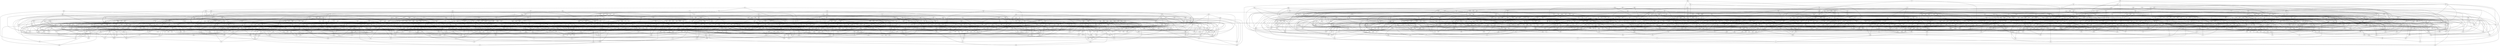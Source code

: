 graph {
  fcp -- ktz;
  bjt -- tkp;
  jml -- stq;
  jtg -- kff;
  xpk -- zdq;
  dhr -- phj;
  bzz -- snm;
  txg -- vgn;
  vfd -- xcp;
  gps -- kdr;
  pfl -- vmc;
  gkm -- ppz;
  mpx -- zkz;
  jlj -- nlm;
  pdz -- vzl;
  jvz -- tkl;
  kpf -- szj;
  rrh -- vnn;
  cbr -- gpg;
  mqf -- rkm;
  cbx -- tmn;
  vlt -- zbp;
  ktv -- qzt;
  bfq -- kdl;
  dkr -- fjc;
  ckl -- cth;
  spr -- vsc;
  mcs -- xcd;
  ttx -- xds;
  sdk -- trx;
  ggj -- zxt;
  mhh -- ptg;
  fbx -- vrs;
  gps -- htm;
  rnr -- zhr;
  nmd -- qtz;
  gzs -- npt;
  fqm -- vxf;
  qdx -- zkk;
  jfn -- szt;
  gqv -- lnh;
  jnj -- tjh;
  bfs -- hts;
  hjd -- lgl;
  dbn -- fsz;
  bjz -- dxz;
  hxs -- zjs;
  dfk -- kpt;
  cdj -- hkl;
  bhk -- fgg;
  mcj -- rrl;
  rkr -- vnb;
  dgl -- rvm;
  rzx -- smb;
  chn -- jsn;
  mhh -- szl;
  gzf -- jqq;
  mgq -- pdg;
  hbv -- zvr;
  mzr -- rvc;
  cll -- xkb;
  mqs -- nzj;
  tmk -- xck;
  fzx -- kvx;
  hpq -- pjb;
  shl -- tcj;
  lxn -- sjq;
  pls -- rsq;
  cxb -- lkn;
  kdl -- vvt;
  qdp -- ztl;
  kpm -- pbh;
  mqs -- rzv;
  lfd -- xqv;
  bpj -- qrt;
  jmm -- lgq;
  kkt -- qqt;
  ffp -- flg;
  cjt -- tnn;
  bgr -- pjb;
  nxn -- xxv;
  rvt -- tcm;
  bkr -- zml;
  plg -- xdm;
  cqx -- ghh;
  gkm -- zss;
  nmn -- rtl;
  fqg -- qtb;
  bdx -- ntn;
  cqx -- hdg;
  gbf -- xdm;
  gpp -- zxz;
  fnz -- gmx;
  lfr -- lrq;
  ltj -- mqf;
  bfs -- zbs;
  njd -- nvn;
  jbm -- pfl;
  rms -- vkr;
  mnf -- qjn;
  rvb -- vtl;
  cjs -- hlz;
  bbh -- tjr;
  hfh -- nbm;
  jjl -- lkn;
  gnq -- vgz;
  ftq -- gjt;
  kkl -- ndm;
  jrf -- rls;
  dbn -- hkl;
  pgg -- vff;
  vbg -- xdk;
  qgx -- sst;
  jpm -- phv;
  lgn -- thk;
  dgn -- qrh;
  lpb -- zbm;
  bzg -- vqq;
  dnm -- zgz;
  bpb -- gcd;
  nkm -- tld;
  gmm -- pfn;
  ncp -- tcd;
  ktz -- njd;
  gsp -- lzb;
  htt -- kdl;
  chc -- fkr;
  fdm -- mhx;
  hds -- zsh;
  cgf -- dfq;
  tqd -- vrl;
  hjd -- vrd;
  htg -- vpz;
  dqm -- xzr;
  pxq -- sxh;
  ftv -- qkd;
  bqz -- cqs;
  jrm -- zmh;
  nlr -- qkd;
  gnz -- ptc;
  jmj -- vgt;
  tnx -- tpk;
  cth -- kvn;
  smb -- xrf;
  dvr -- qkz;
  cdd -- dtt;
  rjr -- tjh;
  fbx -- rcn;
  hff -- zjl;
  ltb -- snm;
  fqr -- ggz;
  bgm -- hrz;
  ncc -- xsd;
  gff -- vzc;
  bzg -- vxm;
  nmj -- pck;
  hdg -- qgj;
  dbc -- vmz;
  hzr -- rxd;
  cfk -- pxq;
  jst -- sxt;
  hpf -- mzr;
  lpc -- zds;
  dcj -- tht;
  ddr -- tpf;
  gsd -- vrd;
  dcj -- ztk;
  fgf -- tbn;
  dsj -- rdt;
  fdr -- lnq;
  hbr -- jgz;
  rkm -- ztt;
  lpz -- vxv;
  jhg -- xqm;
  gjh -- sgg;
  bfz -- rrl;
  pfv -- rjx;
  qmz -- zsk;
  jrz -- msp;
  dsp -- lcz;
  bmz -- sxb;
  lpb -- ndm;
  gbx -- kqq;
  gls -- tbm;
  ltf -- zfd;
  fnb -- jvz;
  ggq -- gjm;
  rjq -- xsv;
  mpx -- srz;
  dfj -- sql;
  dvl -- szj;
  bbm -- lpp;
  brb -- mbv;
  qkp -- xdb;
  kjc -- zxq;
  kqt -- pfk;
  dvd -- rvm;
  gxp -- qkg;
  mtn -- zvg;
  jcr -- lvb;
  bfz -- hfd;
  nzc -- zzm;
  nns -- qqq;
  hhh -- vxv;
  qsd -- qtg;
  bnt -- vtr;
  jsn -- ptr;
  hnj -- tjh;
  fxr -- gch;
  hxf -- kmk;
  kgb -- svb;
  xbs -- xfb;
  dbl -- lcr;
  fdm -- zxr;
  fvg -- nzd;
  dlc -- zjl;
  bpp -- tsl;
  fnb -- ztk;
  bsp -- qth;
  gtf -- mvz;
  rfb -- rxd;
  pdt -- xcp;
  plv -- prc;
  cqd -- nps;
  vkj -- zmm;
  mcs -- vxv;
  clv -- trz;
  njp -- znn;
  gcd -- hlf;
  cmq -- thj;
  kkk -- pfp;
  jgx -- scb;
  mjs -- rqp;
  mvg -- thm;
  gpg -- njp;
  fgq -- tdd;
  jpz -- zmc;
  hcq -- pbr;
  flg -- zhq;
  gdx -- gsd;
  dlz -- rzr;
  pff -- psk;
  gls -- vfm;
  mtn -- vkg;
  lsz -- npq;
  bpv -- mpx;
  ljj -- vnp;
  mbq -- xdm;
  bql -- vbl;
  qtx -- tjr;
  stj -- xnr;
  nkt -- sds;
  phv -- ssp;
  kmk -- kmn;
  nvn -- znk;
  bhl -- kdl;
  nlp -- zvr;
  qdz -- tnd;
  pck -- rvc;
  mkh -- rhp;
  bqf -- thk;
  fgj -- tfs;
  lcr -- rrg;
  pct -- sgq;
  bjx -- kvd;
  jzb -- kcg;
  bkr -- fsv;
  chg -- mpx;
  njz -- xrs;
  rjx -- tdh;
  lmh -- rjr;
  gbx -- rvv;
  jlm -- szl;
  fgj -- qfq;
  bvk -- dfb;
  htz -- snq;
  hfx -- lmh;
  fld -- tfk;
  dfj -- kjx;
  hxp -- rpz;
  qtg -- xfq;
  qgq -- qsp;
  fzx -- kjk;
  dlh -- vgb;
  hgx -- mhh;
  ldr -- rts;
  gdx -- ppv;
  ldg -- mhb;
  jsf -- kmn;
  dtl -- jsp;
  hkz -- zll;
  fjc -- xcd;
  flg -- qll;
  rsq -- zhz;
  bjf -- gjs;
  kdr -- sdt;
  gmq -- qvn;
  sql -- zgq;
  kxg -- pjs;
  lkn -- nnc;
  cpn -- gdf;
  fvt -- vdc;
  qhv -- sdc;
  nxn -- snm;
  mrj -- rjh;
  gdf -- ldb;
  skr -- zml;
  czv -- zrx;
  cxr -- xjb;
  fdg -- rtp;
  ktk -- zlr;
  qfl -- tfs;
  flg -- kqg;
  rxf -- tkn;
  mcp -- rvn;
  fxr -- jrz;
  bsm -- zjf;
  kxg -- vrl;
  kbl -- prq;
  ggg -- lzk;
  jjq -- kmb;
  hsv -- sjg;
  qxd -- txn;
  bln -- nct;
  fzx -- rzf;
  fcv -- hfb;
  dpv -- sxh;
  ksq -- ltb;
  sqd -- sqq;
  lmq -- nkb;
  qlg -- rcm;
  htm -- zvj;
  hlc -- sgq;
  gdf -- qzz;
  spj -- vjx;
  cct -- vnp;
  ksx -- lvp;
  bbh -- cgb;
  svd -- xzh;
  kqs -- shc;
  fsz -- ngd;
  gzz -- mdt;
  fcv -- hmp;
  vsc -- xrg;
  fgg -- kqs;
  hgt -- rtd;
  jkj -- jlj;
  fjl -- hkn;
  cgf -- fkp;
  shs -- xzs;
  fss -- lgq;
  spr -- zmr;
  hkl -- rnr;
  hqt -- ksx;
  bvk -- mlm;
  grj -- hgt;
  dks -- vnn;
  lrf -- rdt;
  qdm -- qkg;
  brb -- hcg;
  lnq -- tnp;
  ccj -- pzt;
  cmg -- zgx;
  mxq -- pkh;
  ntz -- vrz;
  fxt -- lgm;
  dcj -- tfk;
  bsv -- mrh;
  jcn -- rzn;
  ths -- vrz;
  qbz -- qtv;
  cgf -- fqm;
  cfj -- ckb;
  dfq -- qtg;
  kkz -- xml;
  jlj -- mmt;
  bjz -- slx;
  gcd -- rhp;
  jjh -- thj;
  ghp -- rmg;
  gjm -- plk;
  kjc -- xzh;
  fkz -- nsb;
  rfj -- xsv;
  ggg -- jdt;
  btz -- crx;
  pls -- tmb;
  jmg -- lqr;
  hcb -- pzv;
  kdq -- mfg;
  ljx -- vbt;
  lrb -- qqt;
  frx -- jgh;
  nlr -- rzx;
  zgz -- zln;
  rfm -- xbf;
  jzb -- kmk;
  mqg -- nfs;
  dlq -- gjm;
  hrf -- nkl;
  fbj -- hkl;
  mlq -- vng;
  rnr -- vrl;
  ddc -- zmt;
  sng -- zcr;
  nls -- svh;
  llv -- txj;
  pzz -- zzb;
  crs -- ftq;
  kqk -- kxd;
  kkz -- pck;
  gzs -- ktk;
  glp -- lkn;
  hnk -- sdz;
  qtb -- znk;
  bvk -- qsz;
  bvh -- mrx;
  tjh -- zld;
  bxx -- hfb;
  nbm -- tpx;
  hrb -- vkk;
  mqz -- qcx;
  tqg -- zfh;
  xgk -- zmm;
  nfn -- nkq;
  fxn -- tkm;
  bnx -- pks;
  hjd -- lbv;
  ccv -- sbq;
  crk -- pjb;
  nsz -- zln;
  hld -- lrh;
  ntb -- vht;
  mnf -- vzv;
  cgb -- pff;
  dtl -- nhx;
  zgs -- zgx;
  ggg -- stc;
  fqv -- gmn;
  cqj -- mhx;
  rdj -- zrz;
  vfm -- zld;
  htd -- qnt;
  vdd -- vmz;
  bdj -- nkn;
  gnq -- gtj;
  csg -- mzx;
  lmh -- rhr;
  hjq -- tbm;
  sdt -- zhs;
  drc -- qcq;
  css -- jnm;
  gml -- tfj;
  hqs -- rzn;
  kdc -- qsg;
  dzf -- zdq;
  dkr -- zff;
  ggz -- spx;
  gtk -- plx;
  bdx -- hff;
  xkc -- zrg;
  bpj -- zhm;
  ggz -- tpf;
  hbr -- jrr;
  fvn -- psr;
  mxq -- vnf;
  cdd -- cjt;
  jgx -- qrh;
  bgm -- nhx;
  dzg -- nkt;
  mqf -- tjc;
  hzr -- mdt;
  pxq -- qsl;
  mpr -- vhf;
  hdg -- sdt;
  lbk -- ldb;
  hgb -- lng;
  bvs -- hfh;
  chc -- lnf;
  prk -- zjj;
  hdj -- tld;
  kqn -- rhr;
  flg -- jdv;
  mxm -- rbz;
  fdr -- spj;
  css -- rzk;
  bfd -- pgc;
  htt -- vvt;
  mfg -- tfn;
  jrr -- tlh;
  fjc -- ncv;
  lvb -- qqg;
  gps -- tlf;
  kdj -- msp;
  lkn -- qsp;
  qxv -- rjr;
  gcj -- zcg;
  jgs -- ktz;
  fkp -- vbl;
  cjl -- nxn;
  bfs -- xsd;
  bfn -- hxp;
  jml -- qhc;
  pnv -- rjq;
  dqh -- qkq;
  drh -- gpr;
  btc -- tbf;
  htt -- nrz;
  ktm -- nrz;
  gmn -- nzd;
  ggg -- jgn;
  hmp -- vzl;
  qtx -- xmj;
  pfz -- xdb;
  nnq -- vxr;
  kvk -- qkp;
  bnz -- gjc;
  fsv -- gtv;
  dqm -- llv;
  mxh -- nbm;
  mpp -- sng;
  ksq -- prk;
  jcg -- rzb;
  fxt -- hvj;
  ktn -- rcq;
  mhx -- vxf;
  khp -- nlg;
  ftq -- plv;
  dpx -- zrv;
  jtn -- kxk;
  prk -- tjp;
  kzk -- rvb;
  pbr -- vdf;
  pmn -- rdl;
  ksj -- vnp;
  lsg -- rvz;
  dmb -- vhf;
  hjq -- rhr;
  qkz -- vzh;
  cxk -- zjf;
  ncc -- pfn;
  djj -- qxf;
  ckn -- ftc;
  kgb -- tqd;
  pxj -- svh;
  pjf -- xkq;
  hrf -- qts;
  lpb -- vdc;
  cvh -- vkd;
  ltj -- vmd;
  kpz -- qrh;
  rrh -- sfm;
  jsp -- qzq;
  khh -- vgv;
  krn -- vbx;
  nct -- xjb;
  dnm -- vlj;
  ngr -- pgg;
  dvr -- gkm;
  bbz -- mkt;
  brb -- mrc;
  hfx -- khq;
  qxm -- tsj;
  jgz -- krd;
  qfb -- zhz;
  mgk -- qcn;
  bjz -- fvt;
  fdm -- qgh;
  cmn -- nkm;
  hlc -- vpg;
  czh -- vkg;
  qqq -- tsf;
  ftp -- ngd;
  sdz -- zxg;
  gzj -- xrr;
  nln -- pmz;
  djh -- jss;
  kpf -- zkr;
  rdl -- tbk;
  csx -- xqn;
  btc -- gdf;
  ccd -- pxt;
  klp -- xqn;
  tkl -- vgv;
  kzq -- zgn;
  nfj -- zhz;
  ttm -- vtr;
  dkg -- grj;
  rzb -- vkg;
  kmk -- qxv;
  hpr -- jtq;
  jqq -- zxd;
  vsk -- vss;
  dtt -- tkn;
  llv -- mvg;
  lcz -- sjj;
  hxs -- zrg;
  hxr -- vmc;
  cjs -- plc;
  nfs -- rkn;
  lsn -- pks;
  fvn -- gqt;
  tmq -- xml;
  ckz -- zmh;
  cbn -- rjx;
  fhx -- hhh;
  fqm -- hkd;
  cqz -- mlq;
  dmb -- rqx;
  bfn -- kmb;
  djj -- rkk;
  nzc -- vcp;
  mlg -- psh;
  bjx -- nrp;
  kff -- qjv;
  fxh -- rjh;
  jkz -- qdm;
  cpt -- frs;
  fqr -- zjl;
  jrs -- qzz;
  tsf -- vgs;
  frx -- ssm;
  mnv -- ztt;
  fvk -- kvk;
  mbx -- ntn;
  bdx -- xbv;
  jbm -- qgj;
  gzz -- hvk;
  qth -- vrn;
  hxp -- mfc;
  hcz -- zdk;
  hgb -- tkj;
  mxm -- nmb;
  jqq -- kbc;
  cvr -- fdg;
  nsn -- pjl;
  jdv -- xfn;
  jtq -- vrn;
  cqd -- vxm;
  hld -- tjh;
  nqh -- pdt;
  drh -- lnt;
  nml -- zkk;
  gfl -- gnd;
  cll -- lcv;
  fjf -- mtg;
  fjc -- fnb;
  lvx -- mqf;
  frp -- mnv;
  hnr -- svd;
  vpd -- xfn;
  mbg -- mds;
  nnz -- xcd;
  dcg -- zfg;
  crr -- rzj;
  dcg -- tbm;
  qhp -- snn;
  tmh -- vrk;
  hlx -- ngx;
  ftq -- rbg;
  gqk -- jzb;
  nln -- pbb;
  tjr -- tkp;
  hgf -- vgn;
  cqs -- mxs;
  mxs -- tbn;
  gnq -- kkt;
  ppv -- zvj;
  dsh -- zmh;
  njd -- xml;
  cgb -- qgg;
  kqd -- tjc;
  jpm -- rmb;
  kbl -- mqx;
  bsg -- fqm;
  dfb -- lxc;
  dlq -- fsz;
  hpx -- khd;
  llp -- nss;
  cgh -- hmr;
  bhz -- pxt;
  jpj -- lcj;
  gxp -- ndh;
  hjq -- ktm;
  cdl -- lrq;
  rzb -- stq;
  cbr -- jrr;
  rrg -- xpk;
  czh -- qsl;
  fqg -- ztf;
  djs -- vbx;
  lfr -- lzb;
  bkr -- vrn;
  mjx -- mnv;
  dsp -- ztl;
  lgx -- pmd;
  dnt -- rjc;
  bkn -- jtq;
  ggh -- rvs;
  nrz -- tmn;
  dql -- kkh;
  gds -- rmn;
  hts -- mtj;
  dkc -- nnc;
  bch -- thh;
  dlh -- mrb;
  bjm -- zsq;
  hxf -- jsn;
  dhp -- fvq;
  lgx -- nps;
  ftc -- mjr;
  pzh -- zfg;
  jkj -- zxt;
  lsg -- rzr;
  bfn -- gsd;
  pdz -- snq;
  hrz -- mrh;
  mqz -- zmt;
  cvr -- lnf;
  ptr -- tmn;
  qzz -- rts;
  jsp -- ztt;
  lkf -- llp;
  sfm -- tbk;
  dhc -- gpr;
  bmx -- nsb;
  jsj -- mbq;
  nxn -- xjb;
  jrs -- kqk;
  vxm -- xqv;
  cvr -- kkk;
  ddr -- gxp;
  nfs -- xzr;
  dbx -- tmn;
  bjt -- mgq;
  pxt -- vkj;
  nmh -- nql;
  hgf -- hvq;
  dlc -- rvv;
  vtm -- xhq;
  klp -- mqg;
  gqt -- thm;
  njp -- tkl;
  ljh -- vjk;
  css -- slq;
  sbs -- vqb;
  bbf -- dmb;
  gmq -- nlh;
  fxj -- mbq;
  kdk -- qcd;
  bnx -- drt;
  mkt -- tfj;
  csg -- hnr;
  rcq -- sxr;
  jkz -- lxc;
  bbz -- dbn;
  qlt -- skv;
  jsf -- pff;
  mtj -- psm;
  jjq -- pvk;
  bfn -- dch;
  dnt -- gmx;
  jdk -- mrx;
  nzz -- qsc;
  pdf -- qsp;
  fkr -- ksx;
  gzj -- qrc;
  dgl -- jmb;
  qjm -- qvn;
  kjx -- ldg;
  hpx -- vft;
  jjt -- stj;
  bdl -- xgk;
  sng -- xdb;
  bnt -- mpp;
  dmb -- hhg;
  npx -- qgx;
  ckz -- vnd;
  dtg -- qmz;
  fvr -- pmn;
  czx -- hxz;
  fvq -- ldb;
  mhx -- vcp;
  nql -- rzx;
  gqt -- mqg;
  gpp -- plg;
  gbt -- vfq;
  rtd -- txc;
  btc -- plq;
  jgt -- psr;
  pbh -- xmj;
  mfc -- xxv;
  bzz -- gpz;
  qjn -- qps;
  nzd -- tqm;
  jcr -- qtm;
  qgg -- rxm;
  lsg -- mqs;
  bhl -- jsf;
  ddc -- mqz;
  mcf -- xcg;
  hfb -- smz;
  crk -- lrk;
  stc -- zvd;
  ntr -- sdr;
  hbr -- qqf;
  gzf -- jpz;
  hvt -- lgz;
  jmr -- vmc;
  fgq -- xjg;
  nsz -- rzv;
  crx -- czk;
  gbx -- jgv;
  phm -- zsq;
  ftv -- hhh;
  kff -- tnn;
  ddp -- qdp;
  gzz -- xjt;
  mcp -- mdq;
  cbb -- hqp;
  kkh -- qzv;
  rml -- smm;
  cxk -- zfl;
  gsg -- nfn;
  bdz -- jgx;
  bkg -- rzr;
  kjx -- vnn;
  cdk -- hlf;
  bvv -- tvj;
  kgg -- tmb;
  jsj -- nzz;
  knx -- snn;
  gpr -- mnf;
  grd -- zgs;
  drc -- hgl;
  czx -- tlk;
  lcz -- vsp;
  btz -- kxg;
  rhp -- ths;
  kkl -- xsq;
  rcs -- zvd;
  pvk -- xjs;
  pfp -- qxm;
  tpx -- znn;
  mmg -- qxd;
  rfj -- zks;
  chd -- mnv;
  ccc -- vft;
  bvs -- qtb;
  jsc -- xdk;
  cmn -- sxr;
  bjf -- rgf;
  bvl -- tkp;
  hnr -- sqs;
  hvc -- tmk;
  ltx -- mnv;
  cxb -- hdj;
  lqr -- vjr;
  mqg -- xln;
  jtz -- nnc;
  ggg -- sbn;
  bsm -- hgl;
  grz -- vkr;
  fqm -- hfx;
  dmr -- qdz;
  hrf -- pdt;
  vqq -- vzc;
  chc -- lmp;
  jmb -- zdk;
  nnq -- rzk;
  pff -- qkq;
  sng -- zhr;
  lkh -- mrx;
  hgx -- tmp;
  cmg -- lmq;
  pbr -- qvm;
  kvx -- mxm;
  bfq -- kzq;
  rfj -- sxb;
  gcr -- gxd;
  khv -- zvr;
  hqt -- ppp;
  mlq -- szz;
  jbm -- zdk;
  jjl -- xqm;
  ckz -- fpr;
  phm -- pvc;
  ccm -- hqp;
  bvs -- tmk;
  gjs -- shq;
  rpz -- svb;
  hrb -- qnn;
  qxt -- xbf;
  bgf -- zsk;
  hcz -- vlz;
  ltf -- plq;
  mbj -- rdj;
  fbx -- zsq;
  psh -- thh;
  dqx -- qsd;
  nnq -- qkg;
  bnt -- tfn;
  jrn -- jtn;
  vrk -- vxj;
  kjb -- mlm;
  bln -- chs;
  lzb -- tkn;
  lxc -- zcg;
  dzl -- tsl;
  flg -- nmn;
  sfg -- sfm;
  gxj -- jgz;
  ndh -- vgn;
  lgj -- mtn;
  bvl -- jdj;
  jmr -- lvt;
  fjd -- fvn;
  fjl -- qvm;
  nvq -- qqf;
  ljh -- rml;
  dxq -- fkm;
  svb -- xjg;
  nnq -- vtm;
  dhz -- frx;
  gnz -- rbg;
  fxt -- sql;
  fjd -- fkz;
  ckb -- hxf;
  fgq -- mdt;
  htt -- jdt;
  kpm -- nqk;
  kdk -- nct;
  gds -- lvt;
  bvb -- fxh;
  cct -- zrz;
  hlz -- lpp;
  drt -- rgf;
  pdt -- rkk;
  dtg -- zvd;
  qps -- xms;
  xqv -- zhs;
  dxb -- prc;
  rvv -- vxr;
  bkg -- rzn;
  hdg -- mcs;
  krn -- qkq;
  lqr -- qts;
  nqk -- rxm;
  bqf -- jrs;
  nkn -- nqk;
  hrg -- vns;
  kxp -- mqz;
  tmh -- vld;
  llv -- vrk;
  gfd -- qdt;
  gmx -- tdv;
  ttx -- xmj;
  hpr -- nln;
  jbm -- tmq;
  jrz -- xqv;
  gch -- kdr;
  bfs -- tnv;
  pfz -- zll;
  jrm -- zrg;
  fsz -- sfr;
  jrk -- xgq;
  hpf -- vtr;
  bxx -- rgf;
  hcb -- nmn;
  sdr -- xns;
  bkn -- mhr;
  rcn -- tdg;
  ncv -- svh;
  qnx -- vkj;
  qlq -- sgq;
  kjl -- pfn;
  hlr -- xgk;
  bdj -- qrh;
  stq -- xpv;
  hvq -- vgv;
  knf -- xdq;
  mzm -- nqk;
  msp -- rcm;
  fdg -- lbz;
  glr -- vqb;
  gff -- glr;
  qsd -- rzj;
  tbm -- zmr;
  vrz -- vzt;
  pbs -- shf;
  gqv -- rbz;
  bbh -- jrn;
  czv -- xss;
  npx -- vxm;
  btt -- nlr;
  cxz -- zff;
  pfk -- rkm;
  jjt -- vbl;
  bpq -- tmp;
  hbr -- xkb;
  djh -- qgj;
  bxx -- ffp;
  phm -- sxj;
  cjk -- djh;
  crx -- pcc;
  kqn -- tld;
  dzl -- gxj;
  qlt -- rqp;
  cgh -- gmm;
  bms -- jtq;
  nsn -- qxd;
  mcs -- tzb;
  bkl -- jph;
  kdk -- rgh;
  lfr -- zhk;
  cjz -- lzk;
  pvc -- zgr;
  fgj -- hkn;
  lsz -- nmj;
  bfl -- glp;
  mjr -- xjg;
  hbq -- nlh;
  vgs -- zbs;
  tzp -- zgn;
  hcv -- kkk;
  pkh -- vlj;
  cjz -- xrv;
  gkh -- rdl;
  bpv -- zvz;
  csg -- jld;
  bvl -- tnd;
  gkp -- rzh;
  qkg -- xcc;
  frx -- pvn;
  hqs -- zqv;
  htd -- smz;
  cdk -- zfm;
  flk -- xds;
  hxg -- xjt;
  chg -- qhr;
  cbb -- qvm;
  fgg -- qzt;
  cdd -- pnt;
  fnf -- pfv;
  dhz -- lcc;
  dlc -- fzx;
  pmn -- rqx;
  dbc -- kdc;
  gml -- xsf;
  qcn -- rth;
  jqr -- snx;
  fxh -- tnp;
  fxr -- lbv;
  mqq -- spx;
  dpv -- jfn;
  gvd -- ngd;
  cdl -- crs;
  rzb -- ztm;
  mxx -- zhk;
  pbs -- zxt;
  cmg -- qsz;
  mhx -- tdv;
  btf -- sll;
  lpb -- tlf;
  bkn -- gnz;
  fgq -- lsg;
  fkm -- sxt;
  sbn -- xnr;
  hxr -- zgz;
  plx -- vsp;
  nss -- xrv;
  chb -- pvk;
  cnp -- qzn;
  vns -- zsh;
  kdj -- szj;
  kvx -- pcc;
  glp -- pmn;
  plk -- zff;
  jmg -- tdg;
  vjk -- xzh;
  lmp -- tmb;
  cll -- zrx;
  nns -- rjc;
  bgd -- vkk;
  hkz -- npq;
  drt -- hpf;
  vrs -- xbq;
  bkl -- zfc;
  cfx -- zzb;
  ckl -- mvz;
  bzm -- hgt;
  lbk -- nnx;
  kqd -- plx;
  gpz -- xrr;
  jgh -- tcd;
  fgf -- frs;
  bzg -- mdq;
  dqh -- skv;
  qgx -- xml;
  bvk -- dlz;
  nlg -- zhm;
  bqz -- dzf;
  gjh -- jph;
  gxj -- lgh;
  jhg -- rvb;
  fct -- fnz;
  jlj -- nfj;
  kll -- tnx;
  crs -- pbr;
  hbv -- kcr;
  gvd -- vgv;
  jtn -- zfl;
  mtg -- spx;
  ktk -- xng;
  plx -- tbf;
  xck -- xnq;
  btf -- hvk;
  cqq -- nkh;
  rfb -- vpd;
  npt -- qlt;
  cfh -- fjd;
  htz -- qkp;
  hlr -- tpx;
  bgf -- sdk;
  nxl -- qfb;
  jnk -- rkb;
  ggq -- lmp;
  bdz -- lpp;
  rvb -- sjq;
  dtp -- xkq;
  khh -- nls;
  gfd -- tlk;
  hvj -- pld;
  lgm -- lrf;
  rjh -- rxm;
  gmq -- zmt;
  qbz -- qtm;
  jlm -- zzx;
  jrm -- pjf;
  hpr -- kmf;
  drq -- qgx;
  nnm -- szl;
  cgh -- mmq;
  hhp -- vnb;
  nmd -- qcq;
  mzr -- rms;
  kmb -- mmf;
  lcz -- snx;
  jgt -- pqx;
  bfl -- dsk;
  ggh -- tmn;
  rdt -- vzh;
  rvs -- tdh;
  dxz -- rhb;
  tzd -- zcg;
  gxd -- jrs;
  dxb -- rkk;
  fqg -- tmq;
  kmk -- mrk;
  kqg -- nmn;
  glp -- jcr;
  gqk -- hrx;
  jvz -- mds;
  hkn -- spj;
  psr -- qdz;
  nhx -- qmg;
  czs -- rls;
  jdj -- jmg;
  bvh -- ggh;
  lvb -- tcd;
  fnz -- xnr;
  mfj -- thm;
  ngx -- xrs;
  rzj -- zrg;
  jfn -- zrg;
  npt -- qdt;
  dxb -- vpc;
  dhr -- hcg;
  rbg -- zxd;
  pkx -- vzt;
  ckn -- lql;
  gmm -- lmk;
  bdl -- vdc;
  gjc -- nzj;
  btz -- jzh;
  nlm -- xsq;
  gtf -- lfh;
  mxk -- xns;
  bsv -- vbz;
  dhr -- pnj;
  gcj -- pnj;
  jst -- zhr;
  hfd -- tkl;
  bdz -- qkz;
  hgf -- vrl;
  qnx -- tfj;
  dgb -- nmj;
  cnp -- znn;
  vnm -- zjv;
  jlb -- vpg;
  hxg -- mhh;
  lvx -- pvp;
  chc -- xmx;
  qsl -- vff;
  rnm -- sll;
  fqm -- pkx;
  nsz -- xdb;
  pfx -- rjq;
  bqz -- nns;
  hvc -- xgk;
  hrg -- qnn;
  rmx -- xdm;
  tnp -- zmr;
  rjh -- vsc;
  fjl -- nxf;
  sjq -- zqs;
  cqq -- rcm;
  shs -- vtm;
  kdl -- khq;
  cvh -- lgh;
  gps -- shq;
  jhl -- kdk;
  txj -- zjp;
  khp -- xqn;
  cqd -- tct;
  bvb -- qns;
  fdl -- mqf;
  lcj -- zjl;
  fsz -- zll;
  jrf -- rxd;
  dtt -- thj;
  bsg -- mcf;
  bvl -- kpm;
  vcp -- xrg;
  fxj -- ktz;
  fjf -- jgs;
  nmb -- zxt;
  qvn -- sds;
  pct -- rml;
  fmx -- vtv;
  nrz -- zlr;
  bbc -- fdl;
  vgz -- zfd;
  gdl -- kkk;
  ngr -- rdl;
  cjl -- dgj;
  bvb -- lqr;
  crh -- njd;
  kqk -- xbq;
  gcr -- tzp;
  plk -- tzb;
  jgn -- jqr;
  csx -- glp;
  grd -- hnk;
  hgb -- rnz;
  pjl -- qxd;
  dbk -- pxq;
  qgq -- vff;
  sdk -- tqm;
  gtv -- mmq;
  dqf -- gbt;
  bfd -- zvj;
  hqt -- tqd;
  gkp -- mbj;
  hrx -- mcf;
  htz -- rtl;
  kqn -- pdg;
  nkb -- qnn;
  pmj -- rmb;
  dth -- hvc;
  bjf -- lml;
  vld -- xbs;
  hxz -- zss;
  bsv -- kdp;
  rtp -- shd;
  bnz -- czv;
  cfj -- jmn;
  mbg -- sst;
  jrh -- spj;
  ndh -- rnq;
  lmq -- zjb;
  mrj -- tcd;
  dbn -- vns;
  mzv -- rbm;
  llb -- sdr;
  ccc -- xgk;
  dxq -- xfj;
  nlm -- zkz;
  pmj -- qcd;
  khd -- vxv;
  gpz -- jph;
  mqg -- zfs;
  vpg -- zjp;
  ffp -- zgs;
  rnm -- rth;
  nmd -- ttx;
  dtq -- lrb;
  dks -- zfd;
  dcg -- jtg;
  mzm -- spm;
  drq -- zxg;
  hds -- mkt;
  hlr -- hqj;
  fqv -- fsb;
  hkz -- thz;
  xss -- zgz;
  chs -- vbm;
  dlh -- qxf;
  rjn -- sqb;
  dsh -- jpm;
  cfj -- qfq;
  fbj -- vdc;
  mcj -- zzx;
  bhk -- lgm;
  lgj -- nsn;
  dcj -- zks;
  dgl -- fkm;
  khd -- zkz;
  qfl -- qtz;
  hhh -- lcj;
  fqv -- hrp;
  ktv -- vlt;
  ffx -- nxf;
  fnq -- hqs;
  pqn -- zcz;
  cfz -- zxz;
  dzg -- gbf;
  kdb -- svb;
  gzz -- hvh;
  mln -- qns;
  vlj -- xrh;
  ffp -- jss;
  bnt -- khd;
  mcp -- rth;
  rfj -- xck;
  jqr -- sgs;
  jjh -- sck;
  kpz -- nln;
  dtq -- zrg;
  fvg -- szz;
  dkx -- jdk;
  qfq -- xln;
  bqz -- zpq;
  hrx -- xcz;
  hcq -- stb;
  cxb -- zzm;
  bzz -- lvt;
  rvn -- xsq;
  hsv -- vtv;
  hts -- vpz;
  pks -- znn;
  ktm -- qsp;
  qcq -- rts;
  bfz -- mqv;
  srz -- svh;
  fkz -- mhr;
  brb -- lpz;
  pck -- zjv;
  spj -- zxr;
  dqm -- qjv;
  jnp -- xfj;
  jzh -- pfx;
  pbh -- sdk;
  ghh -- vfn;
  hff -- vts;
  rhr -- vxj;
  ptr -- zml;
  kpf -- lmr;
  pgg -- zvg;
  nlg -- xqn;
  pnv -- rdj;
  vrl -- xrh;
  jgh -- llv;
  cth -- vzc;
  ggz -- vsk;
  fcp -- rhb;
  cqj -- vtv;
  spm -- tpb;
  bkn -- fvr;
  njp -- nzj;
  bbz -- jcn;
  glr -- xdk;
  vkh -- zfs;
  mqh -- xxv;
  jlm -- pnv;
  lhd -- sfr;
  gjc -- msn;
  pdf -- tkm;
  dhr -- sbs;
  bch -- tkj;
  spr -- stb;
  cfz -- dgj;
  mxh -- rzk;
  bnx -- chg;
  pvp -- ssm;
  tcm -- xln;
  jpj -- pmd;
  gds -- qjm;
  klr -- mxx;
  hmg -- ntb;
  grj -- pxj;
  jrs -- zgn;
  bbm -- rmb;
  hxz -- tbc;
  dgb -- rtl;
  pqn -- xrn;
  gcd -- hld;
  gfq -- vpc;
  dcc -- kmb;
  bfm -- qhv;
  cqq -- rfb;
  ltb -- vkr;
  dcc -- tct;
  kcr -- njz;
  vcp -- xcg;
  llm -- ltf;
  ngr -- tcm;
  mvz -- tdd;
  gkh -- xsd;
  bvs -- ccc;
  hxp -- lhd;
  cgf -- xpk;
  pzz -- vkj;
  khv -- nvq;
  mzm -- pqx;
  vlt -- zdq;
  hmr -- mmg;
  djj -- vjx;
  bgr -- gqg;
  rmg -- tqf;
  rxf -- vng;
  dfj -- nkd;
  nkh -- nkt;
  qzv -- xdq;
  pfk -- vjr;
  htd -- pfl;
  qzz -- tnv;
  lkh -- qgg;
  bhk -- rxm;
  cqz -- qdp;
  mbq -- mqq;
  drq -- kdm;
  lgn -- pzt;
  gtv -- qdz;
  fkm -- jnk;
  mlm -- zfh;
  rvs -- tqf;
  fdm -- qrh;
  lcz -- qqg;
  fbx -- gmx;
  czh -- qmg;
  kjb -- xsh;
  nqh -- zfg;
  fss -- gnh;
  bhz -- gqg;
  hvc -- qzn;
  bgd -- mcj;
  kvd -- ljc;
  jgh -- rmb;
  khq -- rts;
  dhc -- zhq;
  kcq -- scb;
  kmb -- lsn;
  hpq -- tsl;
  fjl -- vzh;
  kcr -- qhv;
  qsz -- xsv;
  qgq -- sck;
  ntr -- rlr;
  bpj -- kcq;
  lgm -- mqp;
  fzk -- nxl;
  kvn -- tfk;
  rqh -- xkb;
  dch -- snc;
  jld -- nzc;
  cqj -- flk;
  cbl -- vkr;
  mpr -- shc;
  jjt -- xqc;
  fsx -- qvn;
  cpt -- pfn;
  mxm -- snn;
  mjs -- zsq;
  qml -- thk;
  ccc -- rcm;
  pls -- ssr;
  bbf -- tnx;
  gxq -- tnm;
  bff -- fhx;
  hqj -- rsr;
  ltf -- zjp;
  ggj -- nlm;
  hjn -- sst;
  kkv -- xbs;
  rhb -- vnm;
  cft -- jsk;
  hfh -- kqg;
  bpj -- qhl;
  jrh -- mqp;
  gcj -- ptg;
  hrp -- spm;
  sxj -- vgg;
  cvr -- rnr;
  rfj -- xhq;
  gdx -- tfn;
  cvx -- qjh;
  ldg -- zgq;
  hfx -- kll;
  cbr -- crk;
  fnq -- zcg;
  pzz -- tqg;
  kkl -- qkb;
  cjt -- zfd;
  ggq -- pzz;
  hsv -- pfv;
  hhp -- ldg;
  qqg -- qtx;
  mkt -- rsp;
  dpx -- mrb;
  fjl -- frp;
  kjl -- pmn;
  nmh -- xjg;
  cgh -- ztm;
  bjx -- gls;
  pvr -- vlj;
  gnz -- vjx;
  rrg -- vtl;
  hzr -- svb;
  nxl -- xqv;
  gkm -- qml;
  chb -- xck;
  bxh -- hcz;
  vxv -- zvj;
  mmf -- zks;
  dkr -- gkp;
  qgx -- tsj;
  fpr -- mfj;
  pgg -- qkq;
  nml -- rzx;
  cjt -- qqn;
  sgs -- vrn;
  fdg -- fqr;
  rqh -- rzt;
  lrq -- xcg;
  ttt -- tzd;
  hfh -- jmm;
  hkd -- hpr;
  jgs -- lvp;
  frh -- jqq;
  lgj -- vzt;
  fxj -- nmb;
  pfx -- tmp;
  cnd -- spx;
  gzj -- mbv;
  ths -- vkg;
  dgj -- hbq;
  hqj -- rmq;
  nnx -- ttx;
  gmq -- mdq;
  ljh -- vzq;
  ftp -- ghh;
  ptz -- sdr;
  dhz -- pkx;
  dzf -- ljc;
  fjf -- ptz;
  mmg -- pzh;
  vss -- zln;
  gxd -- kbl;
  dgj -- szj;
  hvh -- zcr;
  cqx -- khh;
  glc -- kdc;
  bnx -- xcc;
  tfn -- zhr;
  cgh -- qhc;
  bsm -- rgh;
  chd -- kll;
  rnq -- zfh;
  gdx -- qkd;
  fvg -- gnq;
  crv -- vpz;
  bhl -- pmj;
  lbv -- xrs;
  fjf -- rvm;
  mpp -- mqs;
  jgt -- ktn;
  snc -- zfc;
  tqz -- vns;
  kzq -- vhg;
  gnz -- zgq;
  bxh -- dfb;
  lmk -- psm;
  ppv -- thh;
  dlv -- kdp;
  czs -- gnh;
  kll -- tqm;
  crv -- mzv;
  gjh -- shl;
  kgg -- xrr;
  cqs -- dks;
  bxh -- mpp;
  lbk -- vgg;
  hts -- ktv;
  bkl -- vzv;
  rcs -- zqs;
  ddp -- rhr;
  bdl -- vpd;
  lgl -- mfc;
  jjf -- qgq;
  htt -- zvd;
  rrl -- zds;
  hts -- nmd;
  dmr -- gfq;
  mgk -- vss;
  hkb -- mzx;
  gls -- rbg;
  jph -- jrr;
  znr -- zzb;
  cbl -- nfj;
  tqm -- vhg;
  jzb -- ncp;
  fvp -- pfz;
  cdj -- rfb;
  lpz -- zxg;
  hdj -- phm;
  grz -- xrn;
  bmx -- cpn;
  btf -- lmq;
  bgr -- rgf;
  dbx -- qgg;
  bjm -- djs;
  bfm -- hbq;
  hvc -- qdx;
  jzb -- kqk;
  bsg -- dpx;
  ncp -- stq;
  nmb -- rqh;
  hmp -- kvn;
  dpx -- kmf;
  crv -- khq;
  snn -- zjb;
  cfn -- plg;
  bgm -- xqm;
  bfq -- hhp;
  rls -- zth;
  czx -- jsk;
  btt -- fnk;
  bsp -- tmh;
  fxn -- stb;
  jdt -- vml;
  plx -- xzh;
  zkz -- zxt;
  fzx -- pcc;
  dtt -- pkg;
  cmg -- gqv;
  kxd -- vgb;
  tnx -- zxq;
  sdc -- shf;
  czk -- mlm;
  fnk -- mrc;
  ckz -- spm;
  lxc -- smz;
  nkm -- vcp;
  bgm -- tlk;
  lcv -- ntr;
  lgz -- vfd;
  dch -- znr;
  pct -- zxd;
  drf -- vbz;
  qsg -- rdj;
  szt -- zxk;
  dhz -- tnd;
  bjt -- gcr;
  gdl -- tnm;
  hcq -- mrx;
  mrj -- prq;
  gmm -- hhg;
  pjf -- pzt;
  fxn -- ssp;
  djh -- xzs;
  vqk -- vxr;
  bvv -- tnd;
  lcj -- zds;
  gmx -- vbt;
  dtp -- vbt;
  xvs -- zmh;
  dxq -- kgg;
  krn -- xqc;
  lvp -- rtd;
  kxp -- mds;
  dqx -- rjn;
  fvg -- xqc;
  tbm -- zxr;
  nlg -- zxk;
  qtt -- zkr;
  fsb -- pnt;
  bxh -- ljj;
  bbh -- nzd;
  vng -- xfq;
  jdn -- mnj;
  hcv -- zdk;
  szt -- tzp;
  jgz -- pfx;
  lpz -- qhr;
  qhv -- xrn;
  jtz -- qlt;
  bbc -- sck;
  mqp -- vgg;
  pnk -- tmb;
  xjg -- zbm;
  jdj -- vxj;
  dnt -- nfn;
  drt -- gfl;
  hbq -- rkh;
  jcm -- nmn;
  nlr -- tsl;
  kqh -- ksq;
  hnk -- vzc;
  gxd -- vfq;
  qtm -- skr;
  qxv -- sqd;
  mzm -- vgs;
  mxk -- qnn;
  rrm -- xqd;
  rtp -- xss;
  cft -- pzh;
  fzx -- hvh;
  cqs -- vzq;
  lgj -- qlq;
  gcr -- kbc;
  nkl -- zqs;
  nns -- vff;
  trz -- zvj;
  mfg -- qvn;
  vrd -- zgz;
  czh -- pmz;
  fnb -- ksj;
  kqt -- nxf;
  hdg -- qsz;
  npt -- qmz;
  cll -- tmq;
  mrh -- trx;
  nls -- tnm;
  hqp -- mmg;
  crh -- gfp;
  qrh -- rvt;
  hqp -- rzj;
  qtt -- tkj;
  mfj -- vhg;
  cnd -- kkz;
  lpb -- pmd;
  nls -- nmj;
  bsg -- dfq;
  ljx -- xpv;
  pbb -- rkn;
  dxz -- nkh;
  hqt -- nvn;
  pjf -- tbn;
  nql -- zcr;
  fvt -- szl;
  tfj -- vmz;
  hfx -- rrm;
  bdj -- cqj;
  zds -- zjb;
  dpv -- qxf;
  kll -- qnf;
  mcp -- qxm;
  hxp -- qkp;
  hvk -- xfn;
  rrl -- tfj;
  jkj -- zgx;
  ppz -- rvt;
  llb -- ncv;
  bph -- mhh;
  lcr -- ptc;
  pkh -- vfn;
  qkf -- ztf;
  fct -- lkf;
  lpc -- nfj;
  fvn -- vgb;
  vzt -- xsd;
  czv -- jdn;
  nxf -- vht;
  lkh -- txn;
  lhd -- rnm;
  jrh -- sjg;
  rnz -- zth;
  kjb -- znr;
  nhj -- psk;
  cct -- mxk;
  jkc -- stj;
  bhz -- dvj;
  mcf -- rcq;
  fvp -- fxj;
  dtp -- nkd;
  gjm -- sll;
  jld -- xvs;
  bsp -- trc;
  nml -- vnf;
  chs -- kgg;
  dgn -- nkl;
  pdf -- zml;
  mzv -- rcs;
  clv -- xmx;
  ccv -- kpz;
  vld -- zml;
  bgm -- vmd;
  jnm -- lgh;
  kkk -- qkd;
  ftv -- rhm;
  dfb -- jnk;
  qcn -- vmz;
  ncc -- zsk;
  plv -- xpk;
  dmr -- mqx;
  nrp -- zmc;
  bmz -- qbm;
  cbt -- jtn;
  lng -- plg;
  ldb -- tbf;
  fcp -- pgc;
  bxx -- nnv;
  jjf -- kqn;
  jpz -- mpv;
  jml -- zhm;
  lfh -- qjh;
  rkm -- vzt;
  cdj -- jhs;
  hfd -- lnt;
  glr -- zfc;
  fsx -- tlf;
  tpk -- zbs;
  nkq -- stb;
  pdf -- rmg;
  nhj -- smm;
  gqh -- tdg;
  hqs -- rhb;
  ccd -- kxg;
  dtq -- ffx;
  cfh -- sqb;
  ghp -- stj;
  dtl -- hxz;
  dfk -- rvn;
  qqf -- zrx;
  tcg -- xrn;
  cgb -- vrz;
  prq -- qzt;
  mlr -- vml;
  hcb -- zvz;
  pqn -- rzk;
  snx -- zxk;
  crx -- tkl;
  ptc -- qsp;
  btp -- pxt;
  dzs -- zff;
  fvp -- nlp;
  rzh -- xcd;
  kqs -- tlk;
  gqg -- kvx;
  lmp -- nzj;
  tlf -- vpd;
  bmp -- vxv;
  dsk -- hkb;
  qsc -- shd;
  fqm -- fsb;
  hnj -- hnr;
  bjf -- pjs;
  jcg -- pfv;
  kjl -- rgh;
  nsh -- vbx;
  hvt -- pbb;
  ltj -- nnx;
  ddp -- hxs;
  rqx -- zvg;
  hlx -- xnq;
  rpn -- vsc;
  jvz -- kdc;
  nzc -- rrm;
  rqx -- tjr;
  xsf -- zkk;
  kqh -- lpz;
  blj -- gpz;
  dzl -- rsr;
  tfd -- vff;
  hgf -- kdm;
  lvx -- xpv;
  ldp -- tcj;
  cpn -- kdk;
  jrm -- pdg;
  bff -- krd;
  dxb -- xbq;
  cks -- rqp;
  mfj -- pvc;
  jlj -- tqz;
  bfq -- vkh;
  dsj -- nkd;
  bff -- qhp;
  hqt -- zrk;
  hbr -- mbv;
  ntr -- sxt;
  frs -- vbz;
  jmj -- jss;
  lgz -- lnq;
  bmx -- kjc;
  jgv -- mfg;
  lcc -- mrh;
  bzm -- gpp;
  mhb -- qzq;
  drt -- rmx;
  xkc -- zss;
  hrg -- vnf;
  gfp -- msp;
  btz -- kdc;
  dnm -- xgq;
  dkc -- snx;
  spx -- ztk;
  hlx -- pvr;
  fgg -- mxs;
  cxz -- lrk;
  hvh -- szl;
  gjc -- txc;
  zmx -- zpq;
  tct -- vqq;
  qtm -- tpk;
  fld -- xsf;
  mqg -- vnn;
  dcc -- ppp;
  jrk -- lgq;
  dtp -- xrg;
  plx -- qbz;
  bfl -- mhr;
  nkn -- nrp;
  gpg -- mtg;
  pmz -- qjv;
  mvg -- qqn;
  btt -- mxq;
  cfx -- zgx;
  dgn -- fmx;
  rvz -- srz;
  mlr -- sxj;
  mhr -- qqn;
  mtj -- xqc;
  pjl -- zlr;
  kpt -- xcc;
  jrz -- qjm;
  rjx -- zpq;
  pgc -- vtr;
  bpp -- hds;
  cfk -- kdk;
  gtf -- vzl;
  kkv -- pjl;
  dbc -- dvj;
  kqh -- zln;
  dgl -- mqv;
  slq -- zzl;
  bbh -- jjl;
  gnd -- gsd;
  cfx -- xcd;
  klp -- mzx;
  qnf -- ssm;
  qsd -- vsc;
  kxd -- sxh;
  cvx -- mqq;
  dgb -- hjn;
  vrn -- xfq;
  dzg -- gvd;
  qdm -- tqg;
  crr -- rmb;
  jss -- ksj;
  bch -- jrp;
  rml -- thk;
  gqk -- zfs;
  bbf -- phm;
  dsj -- pmz;
  mtn -- mxx;
  hrf -- tld;
  nsb -- zhk;
  lvb -- xdq;
  rjc -- zhm;
  rzf -- sxt;
  xsh -- zgs;
  dlv -- zfs;
  qjn -- xjt;
  fvh -- xms;
  pxt -- rkb;
  mrc -- qkb;
  frh -- jml;
  kkt -- trc;
  ttj -- vqb;
  chs -- mvz;
  gbx -- snm;
  cth -- xrh;
  ddp -- zss;
  fnz -- ghp;
  rxf -- tsf;
  jbm -- ksq;
  bql -- pmk;
  gmn -- ncp;
  rxm -- vzq;
  jkh -- mmt;
  rbm -- vzt;
  gsh -- ldb;
  fvq -- txj;
  jmg -- qqq;
  ppp -- sxb;
  lng -- qll;
  cqz -- jmn;
  drf -- ths;
  htg -- mhb;
  hgl -- pnt;
  dlh -- flk;
  gtf -- zmt;
  bbf -- vtl;
  ckn -- gml;
  gxk -- mpr;
  bfd -- rzt;
  ncc -- rxf;
  gfp -- rmn;
  rnr -- vsk;
  fsv -- kbc;
  bph -- tsj;
  dqx -- xln;
  kdm -- qxm;
  drh -- tdd;
  fnf -- pld;
  dvr -- qvm;
  bjt -- dks;
  ncv -- xkb;
  jsn -- ppz;
  dbl -- zbp;
  glp -- pqx;
  dkr -- rbb;
  kjc -- plx;
  phj -- zkr;
  bpq -- rvv;
  dsj -- fvr;
  mjs -- xqc;
  pfx -- xjs;
  qlq -- skv;
  nmb -- smz;
  rvn -- vft;
  bmp -- zcz;
  jmr -- rzt;
  bgm -- qxt;
  bms -- ccr;
  gtk -- rgh;
  ccr -- kll;
  cjs -- ktm;
  bbm -- qrt;
  jrk -- rnm;
  cbb -- sql;
  lnh -- xxv;
  bpp -- pqn;
  htg -- sqq;
  fnk -- tfn;
  ccd -- htz;
  ckb -- pmk;
  glr -- nkb;
  rjn -- vgg;
  grj -- lxc;
  nnz -- sgg;
  mkh -- rcs;
  fdl -- knf;
  sbn -- vbl;
  tfn -- vmc;
  gsp -- pmj;
  llm -- xmj;
  hmp -- jmj;
  dgl -- zzb;
  dzg -- kdb;
  qmz -- rmb;
  cfh -- czx;
  cbt -- xdt;
  gch -- lnt;
  mtj -- xzr;
  hgl -- qdt;
  kqs -- mjx;
  bln -- qhp;
  pdg -- pkx;
  fhx -- xms;
  szt -- vjk;
  hjq -- nqh;
  fsv -- spx;
  phm -- qth;
  bqf -- cgh;
  pvr -- zzl;
  bff -- vtm;
  zcg -- zxg;
  qvm -- spj;
  crv -- fdl;
  gsh -- kcg;
  dbx -- qxt;
  spj -- tpb;
  gps -- hrb;
  cfn -- sdc;
  pmk -- rvs;
  mbv -- nnv;
  cbx -- fct;
  qcd -- zbs;
  mrj -- pff;
  bch -- nkh;
  cks -- hcq;
  gpz -- kpt;
  cxk -- qxt;
  dzs -- xrs;
  cbl -- lbz;
  nbm -- xmx;
  dgj -- qlg;
  ntb -- qqn;
  jjh -- ztm;
  kzk -- zxr;
  krd -- lgl;
  dtq -- lmk;
  dfn -- jrn;
  fvk -- zhq;
  llm -- vtv;
  mxx -- qdz;
  fkm -- vnm;
  bhz -- kcr;
  gqh -- thj;
  dkr -- mnj;
  rms -- vzv;
  ndg -- xrh;
  xhq -- zvz;
  dlz -- xjb;
  gsd -- mnj;
  fnk -- qcx;
  dlq -- sxb;
  gtj -- xbf;
  ftp -- gqg;
  fkz -- stc;
  ccj -- rjh;
  vfn -- vrd;
  gbt -- hlf;
  cdk -- hld;
  czs -- rlr;
  mbj -- nxn;
  cnd -- lpc;
  fxn -- lrb;
  tkj -- xbv;
  dsp -- tbk;
  pfl -- rtl;
  ndg -- qgx;
  gnd -- mbv;
  kmn -- sqs;
  nkd -- spr;
  fdl -- fdr;
  fjc -- qjm;
  lgq -- zjv;
  qbm -- zbm;
  gch -- rsq;
  cpn -- zjs;
  lrh -- nsh;
  rxd -- rzr;
  hcg -- zll;
  kqq -- pfx;
  hpq -- mtx;
  dkg -- dth;
  css -- qxm;
  rzh -- zqb;
  vzh -- zld;
  snn -- ttm;
  dfs -- ppv;
  tdd -- vxr;
  qkp -- zks;
  dtg -- kcg;
  dvd -- zth;
  cfz -- rrl;
  jsk -- trx;
  bpb -- xkc;
  blj -- hcv;
  hzr -- vdd;
  ljx -- ntz;
  psh -- vnp;
  dsh -- jnj;
  cxb -- sbq;
  kmf -- lpp;
  hrb -- jrf;
  zkr -- zqb;
  dcg -- xfq;
  bpb -- jnj;
  snx -- tdg;
  nlg -- vvt;
  bmz -- lgh;
  jmr -- ntn;
  rls -- ttm;
  fxr -- kcr;
  bsp -- jlb;
  vhf -- vtv;
  qqg -- txn;
  cct -- tsl;
  gmm -- vml;
  mrb -- rbm;
  cks -- jcg;
  frh -- pzt;
  fdm -- lkh;
  gjh -- jrp;
  fnj -- njp;
  vgz -- vlt;
  nct -- rrl;
  nfs -- xng;
  jdj -- ldr;
  ptg -- txc;
  hvq -- rsp;
  ggj -- zjj;
  rmg -- rpn;
  jjq -- vkk;
  cfh -- zzm;
  bgd -- trz;
  kvn -- rzt;
  tlh -- xsh;
  fbj -- ftp;
  hsv -- xvs;
  ccd -- nql;
  mrk -- prc;
  qts -- qxf;
  dbk -- nss;
  jld -- sqb;
  qzv -- vbx;
  bjz -- mdt;
  nnx -- tmh;
  mgk -- qll;
  cjz -- fqv;
  mqv -- rkh;
  mgq -- qsp;
  rzv -- xgq;
  frh -- vnb;
  jgv -- lbv;
  dlq -- rmn;
  ftv -- kqq;
  dhc -- vfn;
  dqf -- mkh;
  bfl -- pvc;
  qhl -- tjc;
  jcn -- vkr;
  qkp -- xfn;
  kdk -- szz;
  jsj -- qtt;
  tpk -- vff;
  jtg -- xds;
  hvk -- ndh;
  nhx -- pmk;
  cqd -- kkz;
  cnd -- pjb;
  btt -- lfd;
  dqh -- gsp;
  dvd -- vnp;
  jcm -- tkl;
  csx -- hmg;
  rzb -- zgr;
  tqz -- zzx;
  fkm -- fvh;
  bvh -- gxd;
  pfz -- rvz;
  nsn -- srf;
  bjz -- gxp;
  qcq -- tdh;
  hmg -- vld;
  dhp -- lrq;
  smm -- vbz;
  fnf -- vng;
  bbc -- jhg;
  qxd -- zrv;
  bxx -- nlp;
  rth -- tht;
  hds -- shq;
  klt -- shd;
  cfz -- pfp;
  jkj -- ptz;
  jtz -- psk;
  hcz -- hfd;
  ccd -- glr;
  hjn -- nkb;
  qqq -- vzh;
  lmr -- tpf;
  jrs -- xpv;
  lgn -- vsp;
  cqs -- txn;
  kqg -- qcn;
  chd -- dmr;
  pfx -- zth;
  plq -- rbm;
  fss -- jgz;
  qxd -- vxf;
  lgj -- zfl;
  hpx -- mqq;
  mvg -- vdf;
  klp -- rzj;
  sbq -- zjp;
  mhb -- nhj;
  dqf -- qrt;
  drf -- mkh;
  gds -- ttj;
  vbx -- zfs;
  ntb -- xrg;
  vbg -- vpd;
  fgj -- tfd;
  nnv -- zrk;
  gnq -- tvj;
  rrg -- sxr;
  mzm -- qfl;
  ljh -- qsd;
  pjs -- tsl;
  mrb -- pzh;
  dfk -- hqs;
  bms -- dtp;
  tbn -- xqm;
  bfr -- ffx;
  ldp -- rmn;
  kxk -- scb;
  gff -- gzj;
  bqf -- hmg;
  pmf -- xqd;
  mrk -- vnd;
  btf -- lnh;
  gqh -- hlz;
  lfh -- nkb;
  fqr -- jph;
  ndg -- zqb;
  kqg -- xjs;
  cdd -- zlr;
  mbj -- qjh;
  btf -- thz;
  kmf -- tfd;
  lml -- zsh;
  bzg -- jhs;
  rfm -- sjj;
  plv -- xcp;
  hvq -- qvn;
  fpr -- jhl;
  bbh -- cmq;
  lrb -- qfq;
  dch -- klt;
  bnz -- zjv;
  bfm -- tqz;
  cjz -- dtg;
  crk -- tcg;
  ntz -- phv;
  njz -- tht;
  kxg -- vsk;
  vqk -- ztk;
  sst -- vbm;
  rkn -- tkn;
  hnk -- kjk;
  dpx -- ltx;
  bsg -- nkd;
  hgb -- xhq;
  nss -- vpz;
  btp -- jst;
  mqp -- vjk;
  hcb -- ttt;
  gtk -- hlz;
  pbs -- ztf;
  fkr -- hpq;
  jmn -- mpr;
  hds -- ltb;
  tcg -- thz;
  ktn -- ncp;
  jdt -- mln;
  nmj -- shf;
  dfj -- pmj;
  bvv -- xcz;
  dbl -- jhl;
  dbl -- gsg;
  jdn -- xrf;
  bql -- cmn;
  dkg -- zxz;
  kdc -- ssr;
  bkg -- rdj;
  dkx -- qqt;
  nlh -- vkk;
  phj -- vss;
  qhl -- zfm;
  hxf -- pvn;
  drf -- jjl;
  bfr -- zgr;
  nzq -- zfl;
  rmq -- thz;
  bkl -- mtx;
  mlr -- mrx;
  shc -- vxj;
  qns -- vzq;
  qnt -- smz;
  gxq -- kpf;
  gqh -- xcg;
  bph -- rvn;
  qsl -- vml;
  tcm -- vfm;
  lcc -- rdl;
  nzd -- rjn;
  cll -- svh;
  dvj -- tpf;
  ltj -- pct;
  kdb -- mxh;
  lpc -- pfx;
  bpp -- hdg;
  sjj -- zmx;
  klt -- qbm;
  mqz -- qrc;
  grz -- zpb;
  btp -- dxq;
  bzg -- znk;
  vld -- zvd;
  klr -- xng;
  jhg -- vkg;
  krn -- xqd;
  dvd -- zqv;
  gpp -- qzn;
  gfp -- pvr;
  jrz -- lcv;
  hkz -- tjp;
  gbf -- lml;
  jcg -- kqd;
  lml -- qhp;
  dhc -- nlp;
  dqm -- ltx;
  dkx -- tqf;
  pvn -- sxr;
  chn -- tvj;
  nnx -- sjq;
  rms -- szb;
  bdj -- ccv;
  dkc -- mln;
  qxv -- zmc;
  hgt -- mzr;
  cmn -- qxd;
  drc -- jml;
  hvc -- tqg;
  bjm -- tbc;
  fkr -- hxg;
  gpz -- tcg;
  chd -- dnt;
  rjc -- zfd;
  bjx -- qsp;
  hpf -- sbs;
  ddc -- ttj;
  bgr -- ntn;
  cxb -- mjx;
  gtf -- hvc;
  fcv -- qgj;
  cvx -- nzz;
  kpt -- rnr;
  jnk -- mlm;
  gbt -- hnj;
  ppz -- sfg;
  hlx -- jsj;
  gfd -- xbs;
  jcn -- nnz;
  ksq -- lmr;
  hcv -- lgx;
  cqx -- mtx;
  bjt -- plc;
  hrz -- jfn;
  vff -- vtl;
  ktm -- sjg;
  rtd -- vkd;
  tkm -- zfm;
  hnj -- qzv;
  hxr -- kdj;
  bpv -- szb;
  grd -- ndm;
  dqh -- pct;
  qdm -- rnq;
  mbq -- pzv;
  dsp -- vpc;
  bfl -- cjz;
  dbl -- gfd;
  nhj -- xdt;
  gxq -- rmx;
  jsp -- tnn;
  fvh -- xhq;
  kjk -- txg;
  gxq -- jnp;
  lkf -- nrp;
  fxt -- llv;
  frp -- plx;
  jhs -- pks;
  fpr -- zbp;
  hvt -- phv;
  dkc -- qrt;
  jlj -- slx;
  hkb -- kzq;
  bzm -- ttt;
  ckb -- zxk;
  lxn -- qhl;
  qps -- tqg;
  lgz -- lrf;
  nnm -- vfn;
  dql -- dqx;
  jsj -- xjt;
  tcj -- tht;
  ddr -- nlh;
  nzz -- tpx;
  cmg -- zzl;
  jdk -- qgg;
  ljj -- pnj;
  hnk -- lpc;
  sqd -- vnd;
  svh -- tkj;
  rvt -- tmh;
  gpg -- msn;
  nkh -- nml;
  nfn -- qzz;
  dvj -- rvv;
  srf -- vnn;
  lnq -- ngr;
  pbs -- zjj;
  ghp -- lmk;
  dfk -- jnp;
  hsv -- ltx;
  ljj -- npx;
  rhm -- xns;
  drc -- lvx;
  lgj -- pvp;
  vgz -- vhg;
  cvh -- npq;
  dlh -- tpb;
  sck -- vsp;
  fvr -- vnd;
  jmn -- xkj;
  bbh -- ccm;
  ggq -- lbz;
  qml -- xkq;
  dvl -- fvh;
  jpj -- qsg;
  kvn -- rhm;
  mrh -- vjr;
  kbc -- scb;
  ktn -- vnb;
  kqt -- llv;
  mpv -- qzq;
  pld -- zsk;
  ppp -- vbg;
  sbq -- vht;
  cks -- kkv;
  cmg -- mrc;
  mzx -- ntz;
  crh -- gnd;
  jsc -- ztf;
  ccm -- mjs;
  fjc -- jmj;
  mdq -- vnm;
  snc -- vzl;
  mqs -- vpd;
  gxk -- ldr;
  dfq -- tmn;
  ntr -- pzv;
  rkn -- snx;
  llp -- rvb;
  cbb -- ptr;
  jrf -- pnv;
  fgf -- skr;
  gzf -- sqs;
  fld -- sdz;
  bbf -- dtt;
  jkc -- zxd;
  mbx -- vdc;
  cbt -- mlr;
  ljj -- rsp;
  dvl -- grd;
  qlg -- qzn;
  vgn -- vgt;
  qtt -- rjq;
  dnt -- vkh;
  htg -- vgb;
  rhb -- vkd;
  bhl -- gfq;
  ngr -- xcz;
  bkl -- mbg;
  bgd -- fvt;
  spr -- vmd;
  kpz -- nzb;
  dvl -- ndm;
  cfj -- khp;
  hmp -- nmn;
  dgj -- mnj;
  gqh -- gsg;
  ghh -- zvz;
  clv -- qsc;
  dcg -- jjf;
  gxk -- tqf;
  dfs -- nzz;
  lhd -- tcj;
  kkk -- rjq;
  kpf -- qkf;
  btt -- qbm;
  jrz -- snq;
  bkr -- xdt;
  dnm -- pxt;
  htm -- szb;
  knf -- qnf;
  qdp -- tkp;
  dbn -- fvk;
  gjs -- xzs;
  gbt -- zbp;
  jsc -- znr;
  dth -- jrr;
  pld -- txj;
  qhl -- zqs;
  kvk -- zcz;
  mcp -- zvr;
  cbn -- tnv;
  hxs -- qtv;
  mlq -- qgg;
  srf -- tkm;
  drf -- nln;
  cbt -- dkx;
  tfd -- zrg;
  vld -- vxf;
  bmz -- dlz;
  cxz -- zrk;
  gxq -- jnm;
  bsm -- llv;
  dsh -- qfq;
  nzb -- ssp;
  vhg -- zfm;
  bnz -- rnz;
  bgf -- qts;
  frs -- ldn;
  crh -- jst;
  hqj -- rbz;
  plx -- xvs;
  mnv -- vvt;
  ndg -- njd;
  drt -- qjh;
  bsv -- hrx;
  dhp -- vgb;
  cvx -- lql;
  cxz -- msn;
  gnh -- jnm;
  dbx -- rhr;
  gdl -- khd;
  lfh -- rlr;
  nsz -- rkb;
  rtp -- xck;
  fgf -- ldn;
  khh -- rvm;
  cjl -- fnq;
  ccm -- sjg;
  dxz -- zfh;
  qqf -- szb;
  hvt -- qgh;
  lsz -- snq;
  xdb -- xrf;
  cbr -- rmq;
  bgf -- dnt;
  dth -- zcz;
  cdl -- rrh;
  grz -- tct;
  qzt -- vnn;
  mqs -- mxk;
  mmt -- qhr;
  bfd -- xjg;
  bnt -- vkd;
  dmr -- kkt;
  ccj -- lcr;
  bjt -- tfs;
  bpq -- gfl;
  bvh -- ldn;
  ckl -- znr;
  qmg -- stj;
  kkl -- znk;
  npq -- qkb;
  cxr -- jss;
  hrg -- rmq;
  hhg -- sqb;
  khd -- tzd;
  ntn -- pnj;
  cnp -- nlp;
  btc -- jtg;
  lvt -- xqv;
  lbv -- shd;
  hrp -- nnc;
  ckn -- vgn;
  xfb -- xrv;
  plc -- xsd;
  jnp -- ttm;
  bvl -- sgs;
  nlm -- xnq;
  plv -- tvj;
  czv -- pdz;
  qcx -- rzv;
  ljx -- zrv;
  cxk -- rrh;
  gpr -- rzh;
  cxr -- qsc;
  pfk -- qtz;
  thz -- xzs;
  pnk -- qkf;
  dzl -- jgz;
  mqp -- tqf;
  gcj -- gfl;
  jhg -- zzm;
  dfs -- xrf;
  bnz -- kqh;
  cnp -- vkj;
  fct -- rxm;
  qkb -- tlh;
  cfj -- qtz;
  kvx -- xdk;
  hvj -- pkg;
  cbl -- qhr;
  vrs -- xpk;
  klt -- vbg;
  bmx -- tnn;
  hgx -- qrc;
  jrp -- zvz;
  rsr -- sng;
  tbk -- zgr;
  lnf -- pmd;
  rrl -- xxv;
  lcc -- tfs;
  dfj -- rqp;
  hlc -- qth;
  lql -- slq;
  rfm -- xdt;
  rbz -- vfn;
  hbv -- mcj;
  gkh -- qml;
  xmj -- xzr;
  ckl -- vts;
  mqh -- ngd;
  cbt -- mqx;
  kqs -- nzb;
  gmx -- jgt;
  tsj -- xsq;
  sxh -- zmx;
  djs -- rjr;
  xmj -- zfl;
  mtx -- xfj;
  rvn -- xsh;
  dsk -- kkv;
  qfb -- rzf;
  rjc -- tsf;
  rqh -- ttm;
  btp -- fhx;
  dbk -- ftq;
  llm -- zgq;
  nsh -- rkk;
  hxs -- jnj;
  lpb -- qsg;
  fqg -- qnx;
  kkh -- xcz;
  fcv -- sdt;
  bvv -- xbf;
  cxr -- jkh;
  rkr -- sgs;
  dkg -- lbv;
  gtk -- vht;
  dcg -- hkd;
  hff -- jkz;
  glc -- jmm;
  ljc -- qzv;
  rfm -- vpg;
  crs -- fpr;
  cjt -- hlf;
  bhk -- zvg;
  frx -- qhl;
  nmn -- qtb;
  jkh -- vnp;
  chn -- qqt;
  fnq -- ggj;
  jmm -- jnm;
  cjk -- gff;
  bpj -- xng;
  svd -- vpz;
  mds -- zgx;
  jkz -- knx;
  mpr -- qzt;
  jhl -- kcg;
  fld -- lnt;
  lgx -- mmf;
  lgn -- tpb;
  rdt -- zjf;
  hkb -- qfl;
  plx -- spm;
  tnm -- zdk;
  crr -- prq;
  gxq -- ttj;
  fnj -- qkg;
  kdp -- rhp;
  nlh -- rvm;
  glc -- gpz;
  lpb -- sdc;
  qgq -- ztt;
  cfk -- lrq;
  klr -- kvd;
  gtj -- plc;
  fqm -- mpv;
  mnf -- rzr;
  dfn -- qcd;
  fnj -- rzt;
  bvk -- vss;
  khv -- rjq;
  btz -- lhd;
  gmn -- hvt;
  hpr -- pkg;
  fdr -- gqk;
  gsd -- zpb;
  mbg -- pjs;
  smm -- xkj;
  bvb -- rrm;
  cvx -- tvj;
  pxj -- slx;
  csx -- llp;
  blj -- gvd;
  cjk -- cnd;
  fss -- kqh;
  dgn -- ggh;
  cjs -- jmg;
  qjn -- svh;
  dbc -- sds;
  shl -- xjs;
  gch -- sfr;
  btt -- pbs;
  cjs -- vfq;
  cgh -- hrz;
  rrh -- vjr;
  gml -- hbv;
  bvh -- gzf;
  cdl -- nsb;
  llb -- mmt;
  rhr -- spm;
  kgb -- zqv;
  jkh -- rzv;
  mfc -- xsv;
  prq -- pvp;
  bvv -- qnf;
  jrk -- zrz;
  zdk -- zhs;
  csx -- pbh;
  kqt -- lrf;
  dhp -- gtv;
  jcr -- jdk;
  qlq -- vkh;
  kxk -- plq;
  rbb -- ztf;
  dlh -- sfg;
  jmb -- nvq;
  ckn -- zjb;
  pfx -- vqk;
  cfn -- xzs;
  hqj -- npx;
  jqr -- jtz;
  dqh -- sbn;
  jcm -- jsj;
  bdx -- dch;
  cft -- zhk;
  mtj -- trc;
  gjt -- ths;
  mqf -- xkc;
  dlc -- ftc;
  mlm -- rbb;
  dmb -- zld;
  jgx -- ttx;
  dql -- zmr;
  dql -- hdj;
  bql -- hkd;
  txg -- xmx;
  cbn -- gxk;
  qrc -- zbm;
  ppv -- vgt;
  bjm -- qzq;
  kjx -- kzk;
  mlg -- zbm;
  cdj -- htm;
  ppz -- zpq;
  kdm -- khv;
  cdk -- ztm;
  jld -- zfg;
  mrj -- tlk;
  dlv -- vjk;
  lmr -- zfc;
  qkf -- tqd;
  bfr -- trx;
  hhp -- pnt;
  bzz -- fnb;
  drh -- xfj;
  flk -- npt;
  kqd -- kxk;
  klr -- tqm;
  lxc -- slq;
  rsr -- sgg;
  ldp -- pkh;
  pdz -- zzx;
  bfn -- tfk;
  nkq -- tkm;
  ftp -- nbm;
  rzf -- zhz;
  gsg -- lvb;
  qvn -- shq;
  cpt -- ffx;
  vts -- xml;
  dfn -- phm;
  nmh -- xgk;
  jlm -- mtg;
  jzh -- shs;
  dfq -- xnr;
  zhk -- zsk;
  dgb -- jdn;
  jdv -- qbm;
  plx -- tbc;
  dqm -- lrh;
  rnr -- xns;
  dgj -- nnm;
  rpz -- tlh;
  nvq -- rbb;
  jkc -- nzq;
  bmp -- mrc;
  kmf -- vpc;
  glc -- sdz;
  lbv -- rnq;
  pkg -- sgq;
  hnr -- jmg;
  rth -- vdd;
  ddr -- vbm;
  cdj -- rlr;
  dcc -- nxl;
  cdk -- kpm;
  xcc -- zpb;
  lbz -- lng;
  bbc -- zld;
  nvn -- psh;
  gtk -- ldn;
  lnh -- qnx;
  csx -- lzk;
  cqq -- xbv;
  gsg -- pvn;
  pqx -- sfg;
  hlz -- hrp;
  gzs -- nzc;
  cct -- cjl;
  jrp -- zjj;
  qcn -- qnt;
  chn -- jgn;
  frp -- jxm;
  dsk -- ztl;
  cjk -- zpb;
  czk -- rhb;
  zmx -- zxq;
  kcq -- pfn;
  kdq -- spx;
  bph -- lsn;
  hvj -- nsb;
  dlv -- qtm;
  crs -- lkf;
  kdj -- tzb;
  pxj -- tjp;
  ggq -- ssr;
  ldp -- rvv;
  drq -- xrs;
  dzf -- gsh;
  ffx -- qtv;
  qcx -- qnz;
  dsp -- tnp;
  fzk -- ptg;
  ftc -- fvp;
  qll -- xsf;
  bfm -- plg;
  bln -- zrx;
  dtl -- qth;
  fxh -- svd;
  jrh -- ljc;
  fjd -- tdv;
  kqd -- sfm;
  gtv -- jjf;
  fvr -- kpm;
  ckb -- nkm;
  lmr -- shf;
  tmk -- zfh;
  fvq -- qhl;
  psr -- skv;
  knf -- sxj;
  ccr -- qgh;
  qlq -- qqt;
  gpz -- mqh;
  sdr -- vbm;
  bpv -- rtd;
  jmn -- jsk;
  hgx -- lrk;
  hpx -- hvq;
  dzs -- qfb;
  bdz -- sqs;
  djj -- vfd;
  pdt -- vrs;
  pfk -- tnv;
  spj -- xbq;
  pmf -- vgg;
  gnh -- xss;
  chb -- qdm;
  tqm -- zsk;
  lvp -- mqv;
  gqh -- psm;
  hpf -- vlz;
  lvb -- lxn;
  cmq -- qkz;
  glc -- vgt;
  jmr -- zhs;
  hkn -- ktn;
  ngx -- srz;
  hhp -- vgs;
  kvd -- zvg;
  dsh -- xnr;
  rpz -- sxt;
  qnz -- snm;
  bff -- dhr;
  bbz -- qxm;
  rkh -- rlr;
  nxl -- zsh;
  rvn -- xms;
  fzk -- gdl;
  gfd -- kmn;
  gkh -- zsk;
  nkt -- zqv;
  cbn -- xln;
  hts -- xkc;
  xfb -- zmr;
  pls -- zhq;
  bph -- slx;
  nlp -- vdd;
  csg -- dqm;
  sdt -- zvr;
  bdl -- hcg;
  jgt -- rcn;
  pdt -- vdf;
  nls -- pnk;
  ppv -- qdx;
  kqd -- qgh;
  cfn -- kjk;
  mqq -- nmh;
  gfq -- jlb;
  gzs -- qtz;
  dfk -- njz;
  kdr -- qdx;
  lsz -- ttm;
  jmb -- ssr;
  hdj -- xqd;
  qhc -- thm;
  bpq -- hxr;
  ksj -- rkh;
  bzm -- jst;
  pnj -- vqb;
  kvx -- kxp;
  lrb -- nzq;
  cfx -- chb;
  cvh -- lfd;
  jjt -- pdg;
  mln -- mmq;
  sqq -- thk;
  fbj -- knx;
  jxm -- ssm;
  btp -- sgg;
  nxl -- smb;
  nmd -- ptc;
  zmm -- zzl;
  fmx -- mzv;
  dxb -- jrn;
  cxz -- snc;
  jjh -- lkn;
  xbv -- xnq;
  fsx -- mlg;
  gsh -- nkq;
  kff -- lfr;
  bmp -- zmm;
  ddc -- mbx;
  kkh -- sqq;
  lgl -- ngx;
  jpm -- lxn;
  cft -- xrv;
  kdp -- ktv;
  nps -- rvz;
  kmb -- vlz;
  hcz -- zrz;
  chs -- mjr;
  clv -- fvk;
  qsl -- tbf;
  fcp -- qxm;
  fnj -- jmj;
  lzb -- vhf;
  sck -- xkj;
  bgf -- kzk;
  cfz -- lfd;
  lrk -- zjl;
  kjk -- xrr;
  fsx -- pnk;
  rnz -- vqk;
  dqf -- zjf;
  gds -- kdj;
  bkg -- qnt;
  thz -- vlz;
  cbx -- vrk;
  dfn -- nsh;
  dfq -- hmr;
  dfs -- vkr;
  hrx -- xcp;
  pbb -- pmf;
  tbn -- zgn;
  gjt -- srf;
  jgn -- ntz;
  hxs -- nkl;
  rxd -- vzv;
  pmk -- qbz;
  tjc -- vbt;
  tmb -- zjv;
  lrb -- rcn;
  mgq -- nkn;
  mxq -- tmp;
  cmq -- ssp;
  kxp -- lsn;
  jpz -- vld;
  chg -- rzn;
  mxh -- rmx;
  kvk -- rkb;
  ccm -- jlb;
  rlr -- sbs;
  pgc -- sds;
  hqj -- rhm;
  hrb -- txg;
  sqd -- vjx;
  gtf -- nps;
  cbx -- lkf;
  psm -- tdv;
  lrh -- nzb;
  kxd -- mqf;
  cxr -- tjp;
  jsc -- prk;
  gxj -- thh;
  nrp -- xkq;
  lmr -- tpx;
  nnv -- tcj;
  hjd -- zxz;
  grz -- hfb;
  dtl -- ggg;
  nzb -- xdq;
  fkz -- mmq;
  jqq -- tdh;
  dvr -- nkd;
  dlv -- kbc;
  cgh -- vfm;
  qnz -- tjp;
  fjd -- zdq;
  jml -- qns;
  bfq -- vfd;
  bzz -- gbf;
  lqr -- prc;
  fdr -- mqx;
  jpj -- qjn;
  nnm -- pcc;
  bms -- kcq;
  mkh -- mqp;
  mpx -- znr;
  ccv -- hmr;
  lql -- mqh;
  kkv -- rpn;
  jhs -- mgk;
  ghh -- hjn;
  kdm -- smb;
  qxv -- rkr;
  knx -- nmb;
  kcg -- lbk;
  jgs -- msn;
  xns -- zqb;
  gmn -- nrp;
  cks -- qhc;
  jcm -- rvc;
  plk -- sds;
  nqh -- stc;
  gsp -- kxk;
  cpt -- rkr;
  dlh -- zmc;
  jkc -- trc;
  kqq -- vnf;
  rpn -- tbc;
  hlr -- kjb;
  lsg -- xdk;
  mxs -- nqh;
  bzm -- nxn;
  mbx -- mqh;
  fgj -- jsk;
  fzx -- jgv;
  lcj -- zpb;
  psk -- rhp;
  lmh -- zjp;
  fkp -- qtg;
  hhg -- jxm;
  jjq -- trz;
  hfd -- nnv;
  pzv -- tzd;
  jzh -- mqs;
  djj -- kjc;
  shl -- zrx;
  ldr -- qdt;
  nkb -- svb;
  sll -- txc;
  jhg -- qtm;
  lnf -- vtr;
  fnf -- tzp;
  gjs -- shs;
  zrv -- ztl;
  dpv -- szz;
  rhr -- zjs;
  khp -- mhb;
  ksx -- nnz;
  gtj -- xfb;
  ttt -- vft;
  fsb -- nkl;
  kdb -- rvc;
  crr -- sjj;
  czs -- mqq;
  gkp -- phj;
  mcj -- qll;
  kjl -- vfq;
  jdv -- pvk;
  gcd -- vsc;
  bpb -- jtz;
  htd -- ttt;
  kpf -- qlg;
  sfr -- tzb;
  fmx -- ktk;
  mpv -- qjv;
  llb -- plk;
  cfk -- pfk;
  qnz -- qps;
  rcq -- vml;
  qtv -- rjr;
  dzs -- rcm;
  krd -- zrk;
  gqt -- nns;
  lfr -- zjs;
  mzv -- qtx;
  zlr -- zxq;
  djs -- qqg;
  qmg -- vmd;
  jsf -- tcd;
  mrk -- tbm;
  mjx -- ssm;
  bbm -- xds;
  blj -- mjr;
  jrn -- vdf;
  hpq -- snn;
  ggj -- gqv;
  jpz -- sql;
  mmf -- rsq;
  ftp -- kdq;
  hlc -- ssp;
  jxm -- shc;
  nzq -- qxd;
  ccr -- gtj;
  pfp -- rzk;
  ccj -- rzj;
  gjt -- pmf;
  hxg -- lcv;
  fzk -- phj;
  ptz -- vkj;
  dbk -- jrm;
  mlg -- zcr;
  fld -- xgq;
  kdq -- vts;
  btf -- vqq;
  bfz -- zkk;
  fkp -- xkj;
  nxn -- qqf;
  rvb -- rxf;
  gxj -- kgb;
  cqz -- kbl;
  lzk -- skr;
  bfr -- bjx;
  jrk -- rsp;
  czk -- hqt;
  glp -- qgh;
}
